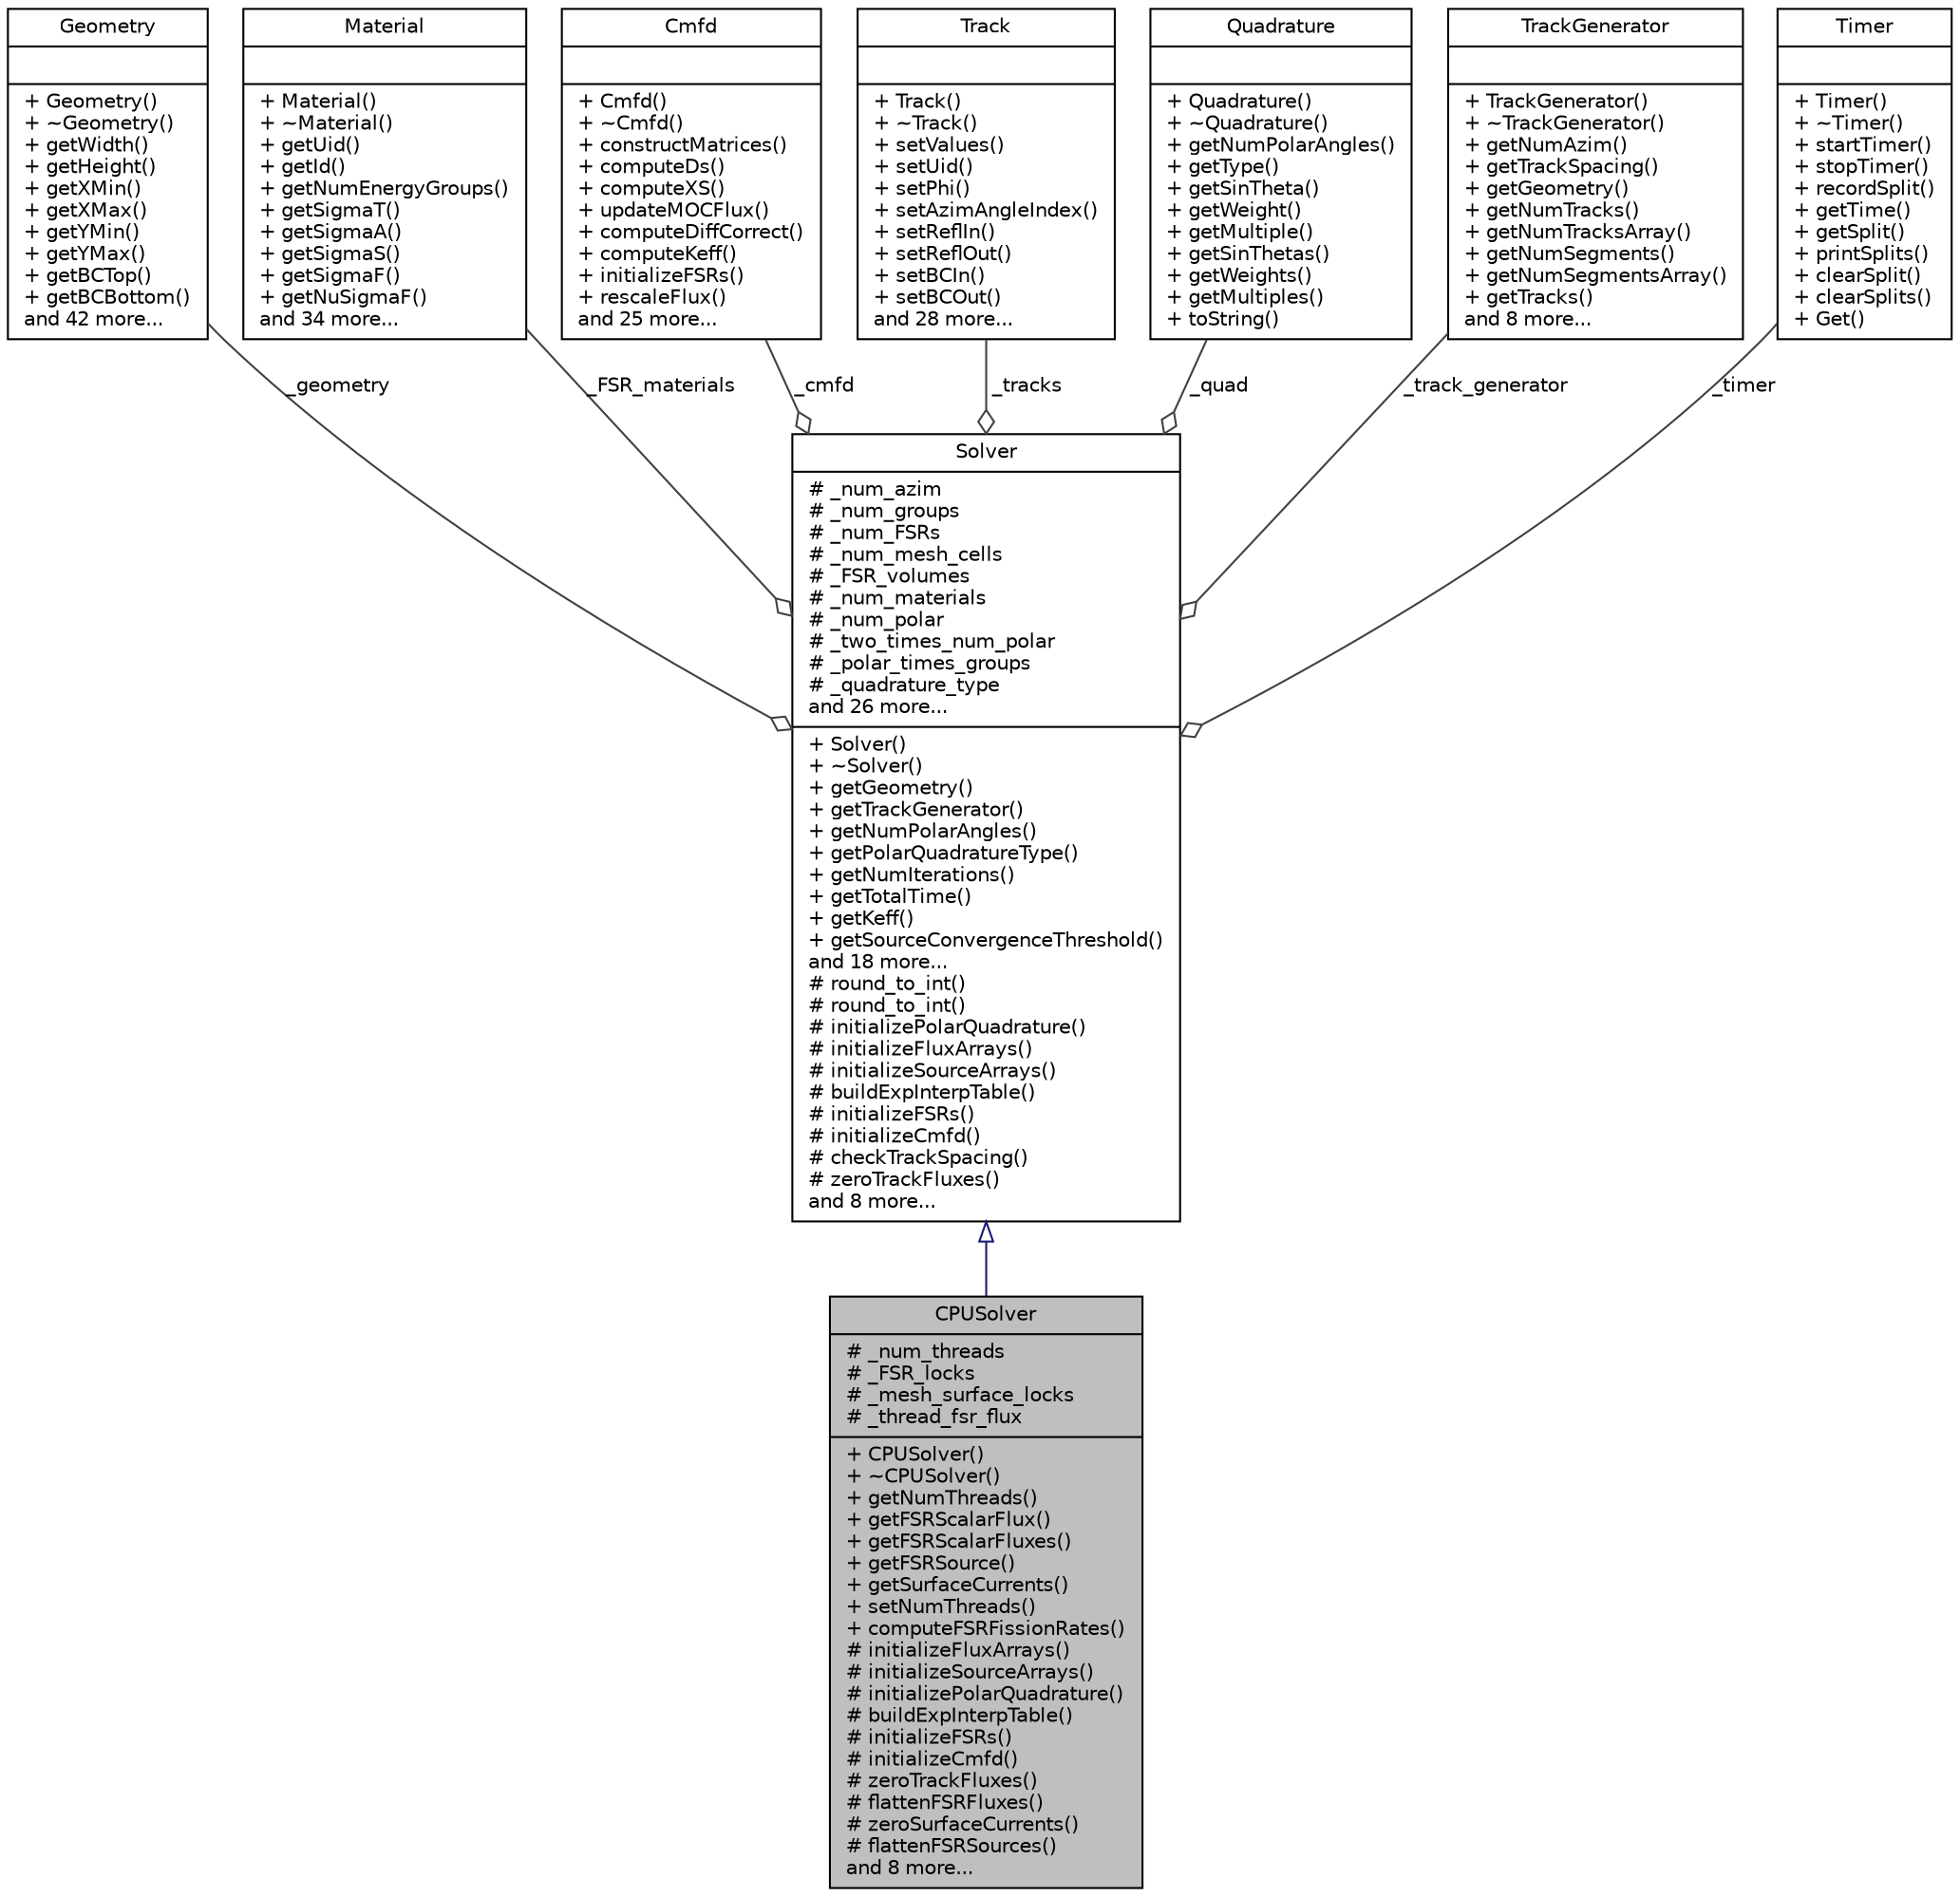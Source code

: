 digraph "CPUSolver"
{
  edge [fontname="Helvetica",fontsize="10",labelfontname="Helvetica",labelfontsize="10"];
  node [fontname="Helvetica",fontsize="10",shape=record];
  Node1 [label="{CPUSolver\n|# _num_threads\l# _FSR_locks\l# _mesh_surface_locks\l# _thread_fsr_flux\l|+ CPUSolver()\l+ ~CPUSolver()\l+ getNumThreads()\l+ getFSRScalarFlux()\l+ getFSRScalarFluxes()\l+ getFSRSource()\l+ getSurfaceCurrents()\l+ setNumThreads()\l+ computeFSRFissionRates()\l# initializeFluxArrays()\l# initializeSourceArrays()\l# initializePolarQuadrature()\l# buildExpInterpTable()\l# initializeFSRs()\l# initializeCmfd()\l# zeroTrackFluxes()\l# flattenFSRFluxes()\l# zeroSurfaceCurrents()\l# flattenFSRSources()\land 8 more...\l}",height=0.2,width=0.4,color="black", fillcolor="grey75", style="filled" fontcolor="black"];
  Node2 -> Node1 [dir="back",color="midnightblue",fontsize="10",style="solid",arrowtail="onormal",fontname="Helvetica"];
  Node2 [label="{Solver\n|# _num_azim\l# _num_groups\l# _num_FSRs\l# _num_mesh_cells\l# _FSR_volumes\l# _num_materials\l# _num_polar\l# _two_times_num_polar\l# _polar_times_groups\l# _quadrature_type\land 26 more...\l|+ Solver()\l+ ~Solver()\l+ getGeometry()\l+ getTrackGenerator()\l+ getNumPolarAngles()\l+ getPolarQuadratureType()\l+ getNumIterations()\l+ getTotalTime()\l+ getKeff()\l+ getSourceConvergenceThreshold()\land 18 more...\l# round_to_int()\l# round_to_int()\l# initializePolarQuadrature()\l# initializeFluxArrays()\l# initializeSourceArrays()\l# buildExpInterpTable()\l# initializeFSRs()\l# initializeCmfd()\l# checkTrackSpacing()\l# zeroTrackFluxes()\land 8 more...\l}",height=0.2,width=0.4,color="black", fillcolor="white", style="filled",URL="$classSolver.html",tooltip="This is an abstract base class which different Solver subclasses implement for different architecture..."];
  Node3 -> Node2 [color="grey25",fontsize="10",style="solid",label=" _geometry" ,arrowhead="odiamond",fontname="Helvetica"];
  Node3 [label="{Geometry\n||+ Geometry()\l+ ~Geometry()\l+ getWidth()\l+ getHeight()\l+ getXMin()\l+ getXMax()\l+ getYMin()\l+ getYMax()\l+ getBCTop()\l+ getBCBottom()\land 42 more...\l}",height=0.2,width=0.4,color="black", fillcolor="white", style="filled",URL="$classGeometry.html",tooltip="The master class containing references to all geometry-related objects - Surfaces, Cells, Universes and Lattices - and Materials."];
  Node4 -> Node2 [color="grey25",fontsize="10",style="solid",label=" _FSR_materials" ,arrowhead="odiamond",fontname="Helvetica"];
  Node4 [label="{Material\n||+ Material()\l+ ~Material()\l+ getUid()\l+ getId()\l+ getNumEnergyGroups()\l+ getSigmaT()\l+ getSigmaA()\l+ getSigmaS()\l+ getSigmaF()\l+ getNuSigmaF()\land 34 more...\l}",height=0.2,width=0.4,color="black", fillcolor="white", style="filled",URL="$classMaterial.html",tooltip="The Material class represents a unique material and its relevant nuclear data (i.e., multigroup cross-sections) for neutron transport."];
  Node5 -> Node2 [color="grey25",fontsize="10",style="solid",label=" _cmfd" ,arrowhead="odiamond",fontname="Helvetica"];
  Node5 [label="{Cmfd\n||+ Cmfd()\l+ ~Cmfd()\l+ constructMatrices()\l+ computeDs()\l+ computeXS()\l+ updateMOCFlux()\l+ computeDiffCorrect()\l+ computeKeff()\l+ initializeFSRs()\l+ rescaleFlux()\land 25 more...\l}",height=0.2,width=0.4,color="black", fillcolor="white", style="filled",URL="$classCmfd.html",tooltip="A class for Coarse Mesh Finite Difference (CMFD) acceleration."];
  Node6 -> Node2 [color="grey25",fontsize="10",style="solid",label=" _tracks" ,arrowhead="odiamond",fontname="Helvetica"];
  Node6 [label="{Track\n||+ Track()\l+ ~Track()\l+ setValues()\l+ setUid()\l+ setPhi()\l+ setAzimAngleIndex()\l+ setReflIn()\l+ setReflOut()\l+ setBCIn()\l+ setBCOut()\land 28 more...\l}",height=0.2,width=0.4,color="black", fillcolor="white", style="filled",URL="$classTrack.html",tooltip="A Track represents a characteristic line across the geometry."];
  Node7 -> Node2 [color="grey25",fontsize="10",style="solid",label=" _quad" ,arrowhead="odiamond",fontname="Helvetica"];
  Node7 [label="{Quadrature\n||+ Quadrature()\l+ ~Quadrature()\l+ getNumPolarAngles()\l+ getType()\l+ getSinTheta()\l+ getWeight()\l+ getMultiple()\l+ getSinThetas()\l+ getWeights()\l+ getMultiples()\l+ toString()\l}",height=0.2,width=0.4,color="black", fillcolor="white", style="filled",URL="$classQuadrature.html",tooltip="Stores values for a variety of polar quadratures which may be used."];
  Node8 -> Node2 [color="grey25",fontsize="10",style="solid",label=" _track_generator" ,arrowhead="odiamond",fontname="Helvetica"];
  Node8 [label="{TrackGenerator\n||+ TrackGenerator()\l+ ~TrackGenerator()\l+ getNumAzim()\l+ getTrackSpacing()\l+ getGeometry()\l+ getNumTracks()\l+ getNumTracksArray()\l+ getNumSegments()\l+ getNumSegmentsArray()\l+ getTracks()\land 8 more...\l}",height=0.2,width=0.4,color="black", fillcolor="white", style="filled",URL="$classTrackGenerator.html",tooltip="The TrackGenerator is dedicated to generating and storing Tracks which cyclically wrap across the Geo..."];
  Node9 -> Node2 [color="grey25",fontsize="10",style="solid",label=" _timer" ,arrowhead="odiamond",fontname="Helvetica"];
  Node9 [label="{Timer\n||+ Timer()\l+ ~Timer()\l+ startTimer()\l+ stopTimer()\l+ recordSplit()\l+ getTime()\l+ getSplit()\l+ printSplits()\l+ clearSplit()\l+ clearSplits()\l+ Get()\l}",height=0.2,width=0.4,color="black", fillcolor="white", style="filled",URL="$classTimer.html",tooltip="The Timer class is for timing and profiling regions of code."];
}
